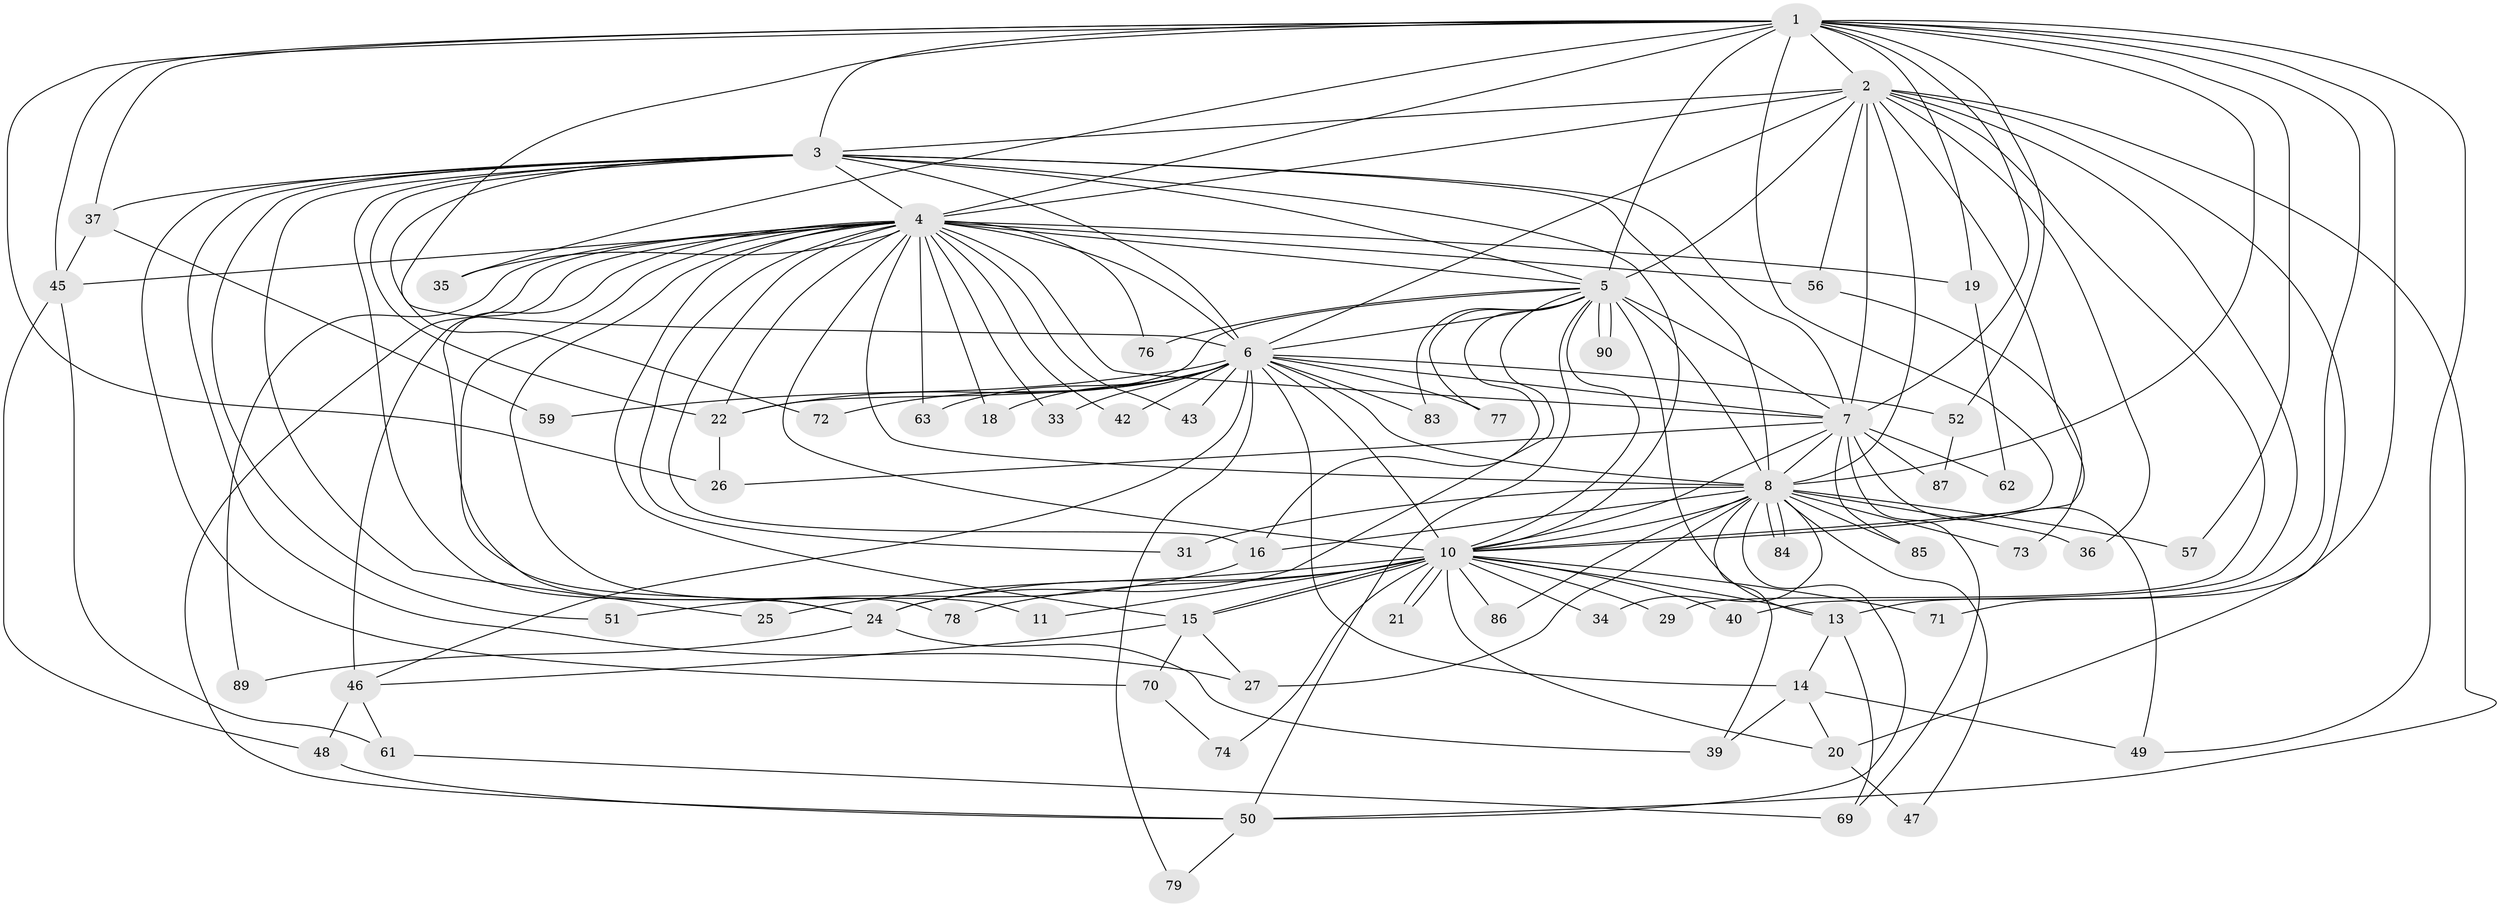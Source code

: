 // original degree distribution, {24: 0.011111111111111112, 15: 0.011111111111111112, 17: 0.011111111111111112, 29: 0.011111111111111112, 19: 0.011111111111111112, 20: 0.011111111111111112, 14: 0.011111111111111112, 23: 0.011111111111111112, 13: 0.011111111111111112, 25: 0.011111111111111112, 2: 0.5666666666666667, 3: 0.18888888888888888, 5: 0.06666666666666667, 6: 0.022222222222222223, 4: 0.044444444444444446}
// Generated by graph-tools (version 1.1) at 2025/41/03/06/25 10:41:38]
// undirected, 65 vertices, 166 edges
graph export_dot {
graph [start="1"]
  node [color=gray90,style=filled];
  1 [super="+65"];
  2 [super="+67"];
  3 [super="+17"];
  4 [super="+88"];
  5 [super="+41"];
  6 [super="+9"];
  7 [super="+23"];
  8 [super="+12"];
  10 [super="+80"];
  11;
  13;
  14 [super="+82"];
  15 [super="+28"];
  16 [super="+32"];
  18;
  19 [super="+44"];
  20;
  21;
  22 [super="+66"];
  24 [super="+38"];
  25;
  26 [super="+55"];
  27 [super="+30"];
  29;
  31;
  33;
  34;
  35;
  36;
  37;
  39 [super="+64"];
  40;
  42;
  43;
  45 [super="+53"];
  46 [super="+58"];
  47 [super="+54"];
  48 [super="+60"];
  49 [super="+68"];
  50 [super="+81"];
  51;
  52;
  56;
  57;
  59;
  61;
  62;
  63;
  69 [super="+75"];
  70;
  71;
  72;
  73;
  74;
  76;
  77;
  78;
  79;
  83;
  84;
  85;
  86;
  87;
  89;
  90;
  1 -- 2;
  1 -- 3 [weight=2];
  1 -- 4;
  1 -- 5;
  1 -- 6 [weight=3];
  1 -- 7 [weight=2];
  1 -- 8 [weight=2];
  1 -- 10;
  1 -- 13;
  1 -- 19 [weight=2];
  1 -- 35;
  1 -- 37;
  1 -- 45;
  1 -- 52;
  1 -- 57;
  1 -- 71;
  1 -- 26;
  1 -- 49;
  2 -- 3;
  2 -- 4;
  2 -- 5;
  2 -- 6 [weight=2];
  2 -- 7;
  2 -- 8;
  2 -- 10;
  2 -- 20;
  2 -- 29;
  2 -- 36;
  2 -- 40;
  2 -- 56;
  2 -- 50;
  3 -- 4;
  3 -- 5;
  3 -- 6 [weight=2];
  3 -- 7;
  3 -- 8;
  3 -- 10;
  3 -- 24;
  3 -- 25;
  3 -- 51;
  3 -- 70;
  3 -- 72;
  3 -- 37;
  3 -- 27;
  3 -- 22;
  4 -- 5;
  4 -- 6 [weight=2];
  4 -- 7;
  4 -- 8;
  4 -- 10;
  4 -- 11;
  4 -- 16;
  4 -- 18;
  4 -- 19;
  4 -- 31;
  4 -- 33;
  4 -- 35;
  4 -- 42;
  4 -- 43;
  4 -- 45;
  4 -- 46;
  4 -- 56;
  4 -- 63;
  4 -- 76;
  4 -- 78;
  4 -- 89;
  4 -- 15;
  4 -- 50;
  4 -- 22;
  4 -- 24;
  5 -- 6 [weight=2];
  5 -- 7;
  5 -- 8;
  5 -- 10;
  5 -- 16;
  5 -- 22;
  5 -- 24;
  5 -- 50;
  5 -- 76;
  5 -- 77;
  5 -- 83;
  5 -- 90;
  5 -- 90;
  5 -- 13;
  6 -- 7 [weight=2];
  6 -- 8 [weight=2];
  6 -- 10 [weight=2];
  6 -- 18;
  6 -- 22;
  6 -- 33;
  6 -- 42;
  6 -- 43;
  6 -- 52;
  6 -- 59;
  6 -- 63;
  6 -- 77;
  6 -- 79;
  6 -- 83;
  6 -- 72;
  6 -- 46;
  6 -- 14;
  7 -- 8;
  7 -- 10;
  7 -- 26;
  7 -- 49;
  7 -- 62;
  7 -- 69;
  7 -- 85;
  7 -- 87;
  8 -- 10;
  8 -- 27;
  8 -- 31;
  8 -- 34;
  8 -- 36;
  8 -- 39;
  8 -- 47;
  8 -- 57;
  8 -- 73;
  8 -- 84;
  8 -- 84;
  8 -- 85;
  8 -- 86;
  8 -- 50;
  8 -- 16;
  10 -- 11;
  10 -- 13;
  10 -- 15;
  10 -- 15;
  10 -- 20;
  10 -- 21;
  10 -- 21;
  10 -- 25;
  10 -- 29;
  10 -- 34;
  10 -- 40;
  10 -- 71;
  10 -- 74;
  10 -- 78;
  10 -- 86;
  10 -- 24;
  13 -- 14;
  13 -- 69;
  14 -- 39;
  14 -- 49;
  14 -- 20;
  15 -- 27;
  15 -- 70;
  15 -- 46;
  16 -- 51;
  19 -- 62;
  20 -- 47 [weight=2];
  22 -- 26;
  24 -- 39;
  24 -- 89;
  37 -- 59;
  37 -- 45;
  45 -- 48;
  45 -- 61;
  46 -- 48;
  46 -- 61;
  48 -- 50;
  50 -- 79;
  52 -- 87;
  56 -- 73;
  61 -- 69;
  70 -- 74;
}
